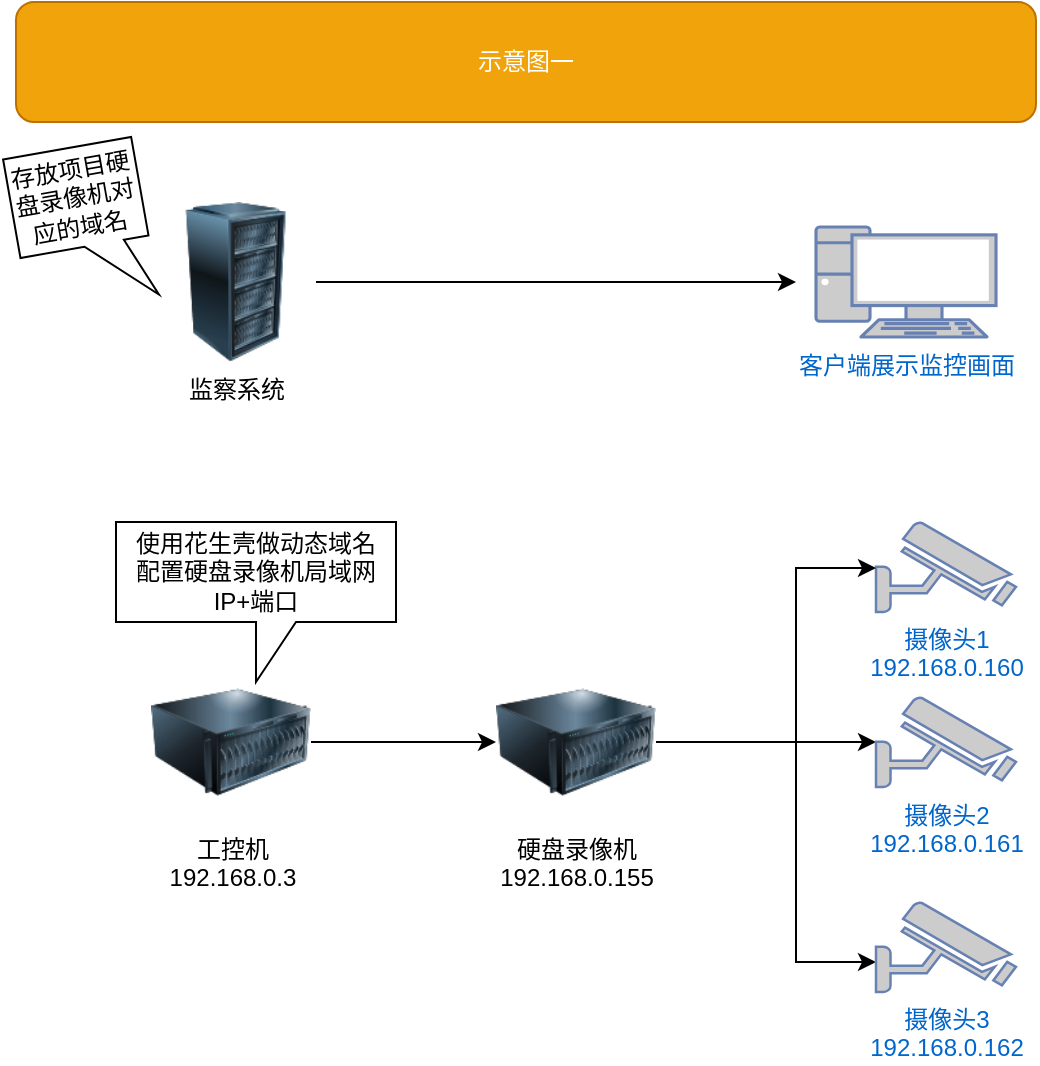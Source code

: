 <mxfile version="10.9.8" type="github"><diagram id="_f7mcso5Ia7EZIrlUDcU" name="第 1 页"><mxGraphModel dx="1422" dy="764" grid="1" gridSize="10" guides="1" tooltips="1" connect="1" arrows="1" fold="1" page="1" pageScale="1" pageWidth="827" pageHeight="1169" math="0" shadow="0"><root><mxCell id="0"/><mxCell id="1" parent="0"/><mxCell id="9hVL2Sudsj_SWI7d4Uls-1" value="示意图一" style="rounded=1;whiteSpace=wrap;html=1;fillColor=#f0a30a;strokeColor=#BD7000;fontColor=#ffffff;" parent="1" vertex="1"><mxGeometry x="190" y="110" width="510" height="60" as="geometry"/></mxCell><mxCell id="9hVL2Sudsj_SWI7d4Uls-12" value="" style="edgeStyle=orthogonalEdgeStyle;rounded=0;orthogonalLoop=1;jettySize=auto;html=1;" parent="1" source="9hVL2Sudsj_SWI7d4Uls-2" edge="1"><mxGeometry relative="1" as="geometry"><mxPoint x="580" y="250" as="targetPoint"/></mxGeometry></mxCell><mxCell id="9hVL2Sudsj_SWI7d4Uls-2" value="监察系统&lt;br&gt;" style="image;html=1;labelBackgroundColor=#ffffff;image=img/lib/clip_art/computers/Server_Rack_128x128.png" parent="1" vertex="1"><mxGeometry x="260" y="210" width="80" height="80" as="geometry"/></mxCell><mxCell id="9hVL2Sudsj_SWI7d4Uls-3" value="摄像头1&lt;br&gt;192.168.0.160" style="fontColor=#0066CC;verticalAlign=top;verticalLabelPosition=bottom;labelPosition=center;align=center;html=1;outlineConnect=0;fillColor=#CCCCCC;strokeColor=#6881B3;gradientColor=none;gradientDirection=north;strokeWidth=2;shape=mxgraph.networks.security_camera;" parent="1" vertex="1"><mxGeometry x="620" y="370" width="70" height="45" as="geometry"/></mxCell><mxCell id="9hVL2Sudsj_SWI7d4Uls-18" style="edgeStyle=orthogonalEdgeStyle;rounded=0;orthogonalLoop=1;jettySize=auto;html=1;endArrow=classic;endFill=1;" parent="1" source="9hVL2Sudsj_SWI7d4Uls-4" target="9hVL2Sudsj_SWI7d4Uls-5" edge="1"><mxGeometry relative="1" as="geometry"/></mxCell><mxCell id="9hVL2Sudsj_SWI7d4Uls-4" value="工控机&lt;br&gt;192.168.0.3" style="image;html=1;labelBackgroundColor=#ffffff;image=img/lib/clip_art/computers/Server_128x128.png" parent="1" vertex="1"><mxGeometry x="257.5" y="440" width="80" height="80" as="geometry"/></mxCell><mxCell id="9hVL2Sudsj_SWI7d4Uls-13" style="edgeStyle=orthogonalEdgeStyle;rounded=0;orthogonalLoop=1;jettySize=auto;html=1;" parent="1" source="9hVL2Sudsj_SWI7d4Uls-5" target="9hVL2Sudsj_SWI7d4Uls-3" edge="1"><mxGeometry relative="1" as="geometry"><Array as="points"><mxPoint x="580" y="480"/><mxPoint x="580" y="393"/></Array></mxGeometry></mxCell><mxCell id="9hVL2Sudsj_SWI7d4Uls-14" style="edgeStyle=orthogonalEdgeStyle;rounded=0;orthogonalLoop=1;jettySize=auto;html=1;" parent="1" source="9hVL2Sudsj_SWI7d4Uls-5" target="9hVL2Sudsj_SWI7d4Uls-7" edge="1"><mxGeometry relative="1" as="geometry"><Array as="points"><mxPoint x="600" y="480"/><mxPoint x="600" y="480"/></Array></mxGeometry></mxCell><mxCell id="9hVL2Sudsj_SWI7d4Uls-15" style="edgeStyle=orthogonalEdgeStyle;rounded=0;orthogonalLoop=1;jettySize=auto;html=1;" parent="1" source="9hVL2Sudsj_SWI7d4Uls-5" target="9hVL2Sudsj_SWI7d4Uls-8" edge="1"><mxGeometry relative="1" as="geometry"><Array as="points"><mxPoint x="580" y="480"/><mxPoint x="580" y="590"/></Array></mxGeometry></mxCell><mxCell id="9hVL2Sudsj_SWI7d4Uls-5" value="硬盘录像机&lt;br&gt;192.168.0.155" style="image;html=1;labelBackgroundColor=#ffffff;image=img/lib/clip_art/computers/Server_128x128.png" parent="1" vertex="1"><mxGeometry x="430" y="440" width="80" height="80" as="geometry"/></mxCell><mxCell id="9hVL2Sudsj_SWI7d4Uls-6" value="使用花生壳做动态域名&lt;br&gt;配置硬盘录像机局域网IP+端口" style="shape=callout;whiteSpace=wrap;html=1;perimeter=calloutPerimeter;" parent="1" vertex="1"><mxGeometry x="240" y="370" width="140" height="80" as="geometry"/></mxCell><mxCell id="9hVL2Sudsj_SWI7d4Uls-7" value="摄像头2&lt;br&gt;192.168.0.161" style="fontColor=#0066CC;verticalAlign=top;verticalLabelPosition=bottom;labelPosition=center;align=center;html=1;outlineConnect=0;fillColor=#CCCCCC;strokeColor=#6881B3;gradientColor=none;gradientDirection=north;strokeWidth=2;shape=mxgraph.networks.security_camera;" parent="1" vertex="1"><mxGeometry x="620" y="457.5" width="70" height="45" as="geometry"/></mxCell><mxCell id="9hVL2Sudsj_SWI7d4Uls-8" value="摄像头3&lt;br&gt;192.168.0.162" style="fontColor=#0066CC;verticalAlign=top;verticalLabelPosition=bottom;labelPosition=center;align=center;html=1;outlineConnect=0;fillColor=#CCCCCC;strokeColor=#6881B3;gradientColor=none;gradientDirection=north;strokeWidth=2;shape=mxgraph.networks.security_camera;" parent="1" vertex="1"><mxGeometry x="620" y="560" width="70" height="45" as="geometry"/></mxCell><mxCell id="9hVL2Sudsj_SWI7d4Uls-10" value="客户端展示监控画面" style="fontColor=#0066CC;verticalAlign=top;verticalLabelPosition=bottom;labelPosition=center;align=center;html=1;outlineConnect=0;fillColor=#CCCCCC;strokeColor=#6881B3;gradientColor=none;gradientDirection=north;strokeWidth=2;shape=mxgraph.networks.pc;" parent="1" vertex="1"><mxGeometry x="590" y="222.5" width="90" height="55" as="geometry"/></mxCell><mxCell id="9hVL2Sudsj_SWI7d4Uls-16" value="存放项目硬盘录像机对应的域名" style="shape=callout;whiteSpace=wrap;html=1;perimeter=calloutPerimeter;position2=1;rotation=-10;" parent="1" vertex="1"><mxGeometry x="190" y="182.5" width="65" height="80" as="geometry"/></mxCell></root></mxGraphModel></diagram></mxfile>